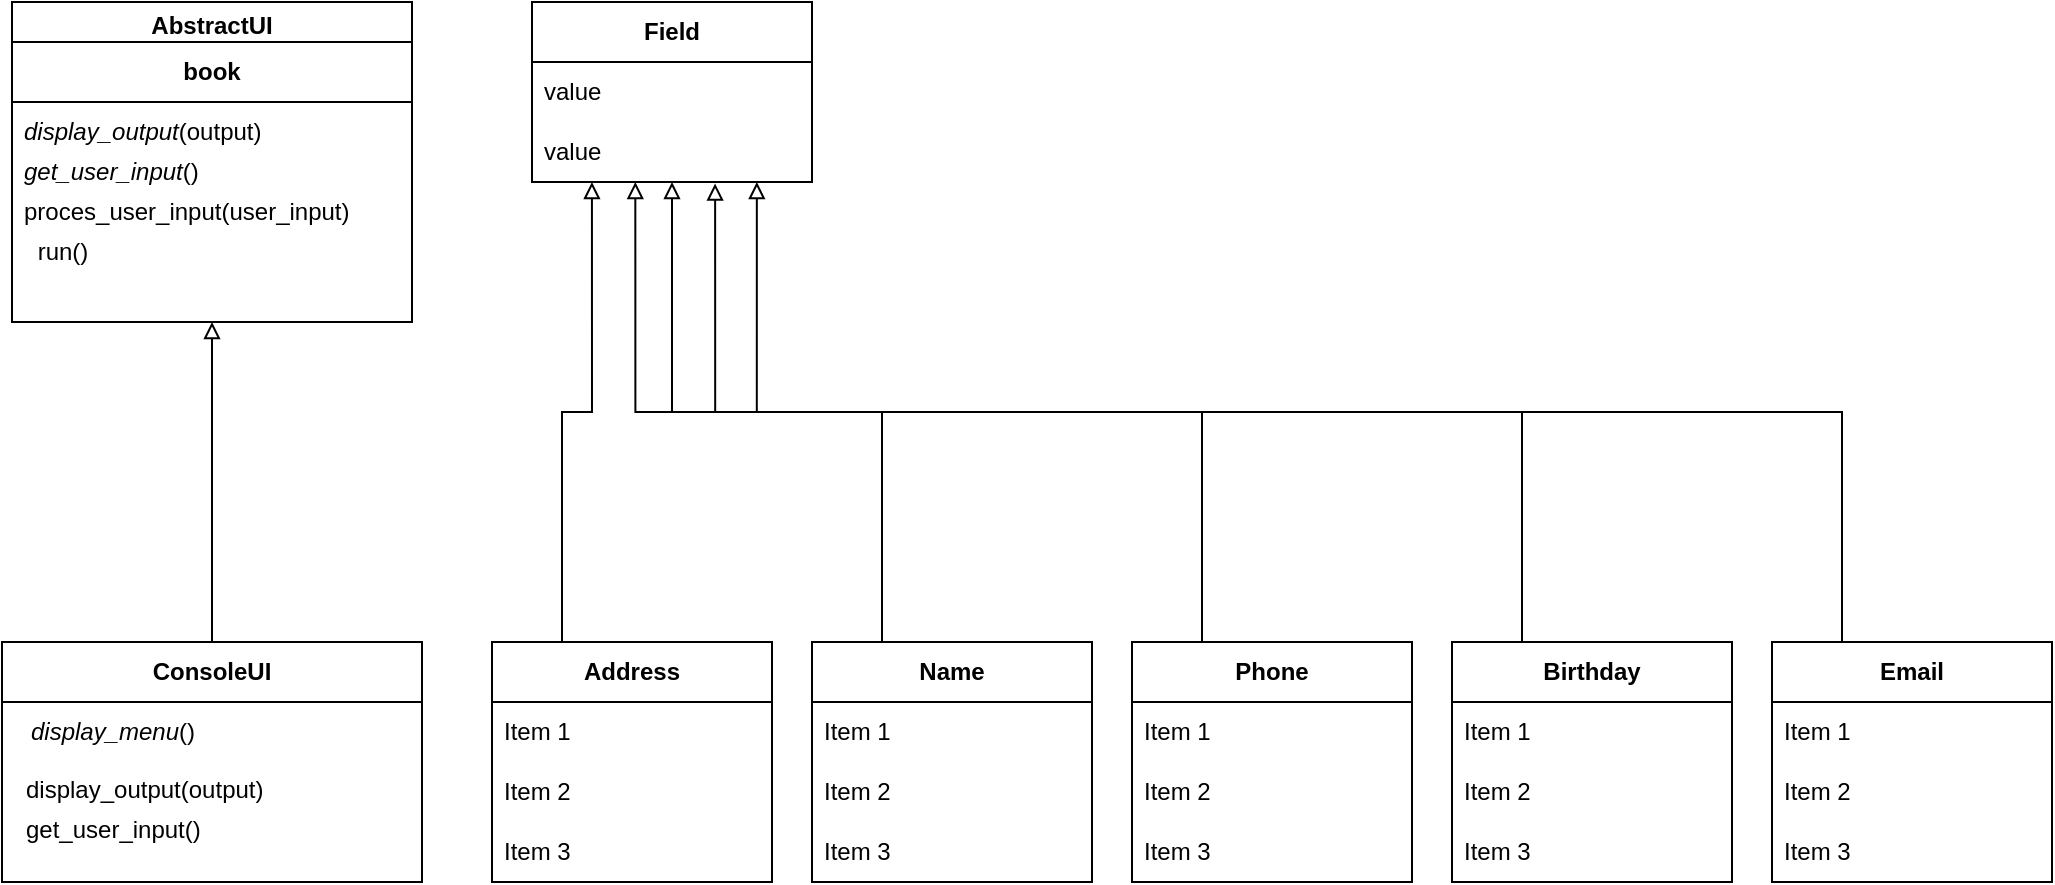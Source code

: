 <mxfile version="21.6.8" type="github">
  <diagram name="Page-1" id="DGZIUKRMvxSlnWxIpZr6">
    <mxGraphModel dx="1050" dy="566" grid="1" gridSize="10" guides="1" tooltips="1" connect="1" arrows="1" fold="1" page="1" pageScale="1" pageWidth="827" pageHeight="1169" math="0" shadow="0">
      <root>
        <mxCell id="0" />
        <mxCell id="1" parent="0" />
        <mxCell id="DjTuysjP9Bc2iNwQ1-7_-207" value="" style="edgeStyle=orthogonalEdgeStyle;rounded=0;orthogonalLoop=1;jettySize=auto;html=1;entryX=0.5;entryY=1;entryDx=0;entryDy=0;endArrow=block;endFill=0;" edge="1" parent="1" source="DjTuysjP9Bc2iNwQ1-7_-199" target="DjTuysjP9Bc2iNwQ1-7_-192">
          <mxGeometry relative="1" as="geometry">
            <mxPoint x="140" y="300" as="targetPoint" />
          </mxGeometry>
        </mxCell>
        <mxCell id="DjTuysjP9Bc2iNwQ1-7_-192" value="&lt;b style=&quot;border-color: var(--border-color);&quot;&gt;AbstractUI&lt;/b&gt;" style="swimlane;whiteSpace=wrap;html=1;" vertex="1" parent="1">
          <mxGeometry x="40" y="120" width="200" height="160" as="geometry" />
        </mxCell>
        <mxCell id="DjTuysjP9Bc2iNwQ1-7_-182" value="&lt;b&gt;book&lt;/b&gt;" style="rounded=0;whiteSpace=wrap;html=1;" vertex="1" parent="DjTuysjP9Bc2iNwQ1-7_-192">
          <mxGeometry y="20" width="200" height="30" as="geometry" />
        </mxCell>
        <mxCell id="DjTuysjP9Bc2iNwQ1-7_-179" value="&lt;i&gt;display_output&lt;/i&gt;(output)" style="text;strokeColor=none;fillColor=none;align=left;verticalAlign=middle;spacingLeft=4;spacingRight=4;overflow=hidden;points=[[0,0.5],[1,0.5]];portConstraint=eastwest;rotatable=0;whiteSpace=wrap;html=1;" vertex="1" parent="DjTuysjP9Bc2iNwQ1-7_-192">
          <mxGeometry y="50" width="200" height="30" as="geometry" />
        </mxCell>
        <mxCell id="DjTuysjP9Bc2iNwQ1-7_-180" value="&lt;i&gt;get_user_input&lt;/i&gt;()" style="text;strokeColor=none;fillColor=none;align=left;verticalAlign=middle;spacingLeft=4;spacingRight=4;overflow=hidden;points=[[0,0.5],[1,0.5]];portConstraint=eastwest;rotatable=0;whiteSpace=wrap;html=1;rotation=0;" vertex="1" parent="DjTuysjP9Bc2iNwQ1-7_-192">
          <mxGeometry y="70" width="200" height="30" as="geometry" />
        </mxCell>
        <mxCell id="DjTuysjP9Bc2iNwQ1-7_-181" value="proces_user_input(user_input)" style="text;strokeColor=none;fillColor=none;align=left;verticalAlign=middle;spacingLeft=4;spacingRight=4;overflow=hidden;points=[[0,0.5],[1,0.5]];portConstraint=eastwest;rotatable=0;whiteSpace=wrap;html=1;" vertex="1" parent="DjTuysjP9Bc2iNwQ1-7_-192">
          <mxGeometry y="90" width="200" height="30" as="geometry" />
        </mxCell>
        <mxCell id="DjTuysjP9Bc2iNwQ1-7_-198" value="run()" style="text;html=1;align=center;verticalAlign=middle;resizable=0;points=[];autosize=1;strokeColor=none;fillColor=none;" vertex="1" parent="DjTuysjP9Bc2iNwQ1-7_-192">
          <mxGeometry y="110" width="50" height="30" as="geometry" />
        </mxCell>
        <mxCell id="DjTuysjP9Bc2iNwQ1-7_-199" value="ConsoleUI" style="swimlane;whiteSpace=wrap;html=1;startSize=30;" vertex="1" parent="1">
          <mxGeometry x="35" y="440" width="210" height="120" as="geometry" />
        </mxCell>
        <mxCell id="DjTuysjP9Bc2iNwQ1-7_-201" value="&lt;i&gt;display_menu&lt;/i&gt;()" style="text;html=1;align=center;verticalAlign=middle;resizable=0;points=[];autosize=1;strokeColor=none;fillColor=none;" vertex="1" parent="DjTuysjP9Bc2iNwQ1-7_-199">
          <mxGeometry y="30" width="110" height="30" as="geometry" />
        </mxCell>
        <mxCell id="DjTuysjP9Bc2iNwQ1-7_-202" value="display_output(output)" style="text;whiteSpace=wrap;html=1;" vertex="1" parent="DjTuysjP9Bc2iNwQ1-7_-199">
          <mxGeometry x="10" y="60" width="150" height="40" as="geometry" />
        </mxCell>
        <mxCell id="DjTuysjP9Bc2iNwQ1-7_-203" value="get_user_input()" style="text;whiteSpace=wrap;html=1;" vertex="1" parent="DjTuysjP9Bc2iNwQ1-7_-199">
          <mxGeometry x="10" y="80" width="120" height="40" as="geometry" />
        </mxCell>
        <mxCell id="DjTuysjP9Bc2iNwQ1-7_-208" value="&lt;b&gt;Field&lt;/b&gt;" style="swimlane;fontStyle=0;childLayout=stackLayout;horizontal=1;startSize=30;horizontalStack=0;resizeParent=1;resizeParentMax=0;resizeLast=0;collapsible=1;marginBottom=0;whiteSpace=wrap;html=1;" vertex="1" parent="1">
          <mxGeometry x="300" y="120" width="140" height="90" as="geometry" />
        </mxCell>
        <mxCell id="DjTuysjP9Bc2iNwQ1-7_-209" value="value" style="text;strokeColor=none;fillColor=none;align=left;verticalAlign=middle;spacingLeft=4;spacingRight=4;overflow=hidden;points=[[0,0.5],[1,0.5]];portConstraint=eastwest;rotatable=0;whiteSpace=wrap;html=1;" vertex="1" parent="DjTuysjP9Bc2iNwQ1-7_-208">
          <mxGeometry y="30" width="140" height="30" as="geometry" />
        </mxCell>
        <mxCell id="DjTuysjP9Bc2iNwQ1-7_-210" value="value" style="text;strokeColor=none;fillColor=none;align=left;verticalAlign=middle;spacingLeft=4;spacingRight=4;overflow=hidden;points=[[0,0.5],[1,0.5]];portConstraint=eastwest;rotatable=0;whiteSpace=wrap;html=1;" vertex="1" parent="DjTuysjP9Bc2iNwQ1-7_-208">
          <mxGeometry y="60" width="140" height="30" as="geometry" />
        </mxCell>
        <mxCell id="DjTuysjP9Bc2iNwQ1-7_-233" style="edgeStyle=orthogonalEdgeStyle;rounded=0;orthogonalLoop=1;jettySize=auto;html=1;exitX=0.25;exitY=0;exitDx=0;exitDy=0;entryX=0.214;entryY=1;entryDx=0;entryDy=0;entryPerimeter=0;endArrow=block;endFill=0;" edge="1" parent="1" source="DjTuysjP9Bc2iNwQ1-7_-213" target="DjTuysjP9Bc2iNwQ1-7_-210">
          <mxGeometry relative="1" as="geometry" />
        </mxCell>
        <mxCell id="DjTuysjP9Bc2iNwQ1-7_-213" value="&lt;b&gt;Address&lt;/b&gt;" style="swimlane;fontStyle=0;childLayout=stackLayout;horizontal=1;startSize=30;horizontalStack=0;resizeParent=1;resizeParentMax=0;resizeLast=0;collapsible=1;marginBottom=0;whiteSpace=wrap;html=1;" vertex="1" parent="1">
          <mxGeometry x="280" y="440" width="140" height="120" as="geometry" />
        </mxCell>
        <mxCell id="DjTuysjP9Bc2iNwQ1-7_-214" value="Item 1" style="text;strokeColor=none;fillColor=none;align=left;verticalAlign=middle;spacingLeft=4;spacingRight=4;overflow=hidden;points=[[0,0.5],[1,0.5]];portConstraint=eastwest;rotatable=0;whiteSpace=wrap;html=1;" vertex="1" parent="DjTuysjP9Bc2iNwQ1-7_-213">
          <mxGeometry y="30" width="140" height="30" as="geometry" />
        </mxCell>
        <mxCell id="DjTuysjP9Bc2iNwQ1-7_-215" value="Item 2" style="text;strokeColor=none;fillColor=none;align=left;verticalAlign=middle;spacingLeft=4;spacingRight=4;overflow=hidden;points=[[0,0.5],[1,0.5]];portConstraint=eastwest;rotatable=0;whiteSpace=wrap;html=1;" vertex="1" parent="DjTuysjP9Bc2iNwQ1-7_-213">
          <mxGeometry y="60" width="140" height="30" as="geometry" />
        </mxCell>
        <mxCell id="DjTuysjP9Bc2iNwQ1-7_-216" value="Item 3" style="text;strokeColor=none;fillColor=none;align=left;verticalAlign=middle;spacingLeft=4;spacingRight=4;overflow=hidden;points=[[0,0.5],[1,0.5]];portConstraint=eastwest;rotatable=0;whiteSpace=wrap;html=1;" vertex="1" parent="DjTuysjP9Bc2iNwQ1-7_-213">
          <mxGeometry y="90" width="140" height="30" as="geometry" />
        </mxCell>
        <mxCell id="DjTuysjP9Bc2iNwQ1-7_-234" style="edgeStyle=orthogonalEdgeStyle;rounded=0;orthogonalLoop=1;jettySize=auto;html=1;exitX=0.25;exitY=0;exitDx=0;exitDy=0;entryX=0.369;entryY=1;entryDx=0;entryDy=0;entryPerimeter=0;endArrow=block;endFill=0;" edge="1" parent="1" source="DjTuysjP9Bc2iNwQ1-7_-217" target="DjTuysjP9Bc2iNwQ1-7_-210">
          <mxGeometry relative="1" as="geometry" />
        </mxCell>
        <mxCell id="DjTuysjP9Bc2iNwQ1-7_-217" value="&lt;b&gt;Name&lt;/b&gt;" style="swimlane;fontStyle=0;childLayout=stackLayout;horizontal=1;startSize=30;horizontalStack=0;resizeParent=1;resizeParentMax=0;resizeLast=0;collapsible=1;marginBottom=0;whiteSpace=wrap;html=1;" vertex="1" parent="1">
          <mxGeometry x="440" y="440" width="140" height="120" as="geometry" />
        </mxCell>
        <mxCell id="DjTuysjP9Bc2iNwQ1-7_-218" value="Item 1" style="text;strokeColor=none;fillColor=none;align=left;verticalAlign=middle;spacingLeft=4;spacingRight=4;overflow=hidden;points=[[0,0.5],[1,0.5]];portConstraint=eastwest;rotatable=0;whiteSpace=wrap;html=1;" vertex="1" parent="DjTuysjP9Bc2iNwQ1-7_-217">
          <mxGeometry y="30" width="140" height="30" as="geometry" />
        </mxCell>
        <mxCell id="DjTuysjP9Bc2iNwQ1-7_-219" value="Item 2" style="text;strokeColor=none;fillColor=none;align=left;verticalAlign=middle;spacingLeft=4;spacingRight=4;overflow=hidden;points=[[0,0.5],[1,0.5]];portConstraint=eastwest;rotatable=0;whiteSpace=wrap;html=1;" vertex="1" parent="DjTuysjP9Bc2iNwQ1-7_-217">
          <mxGeometry y="60" width="140" height="30" as="geometry" />
        </mxCell>
        <mxCell id="DjTuysjP9Bc2iNwQ1-7_-220" value="Item 3" style="text;strokeColor=none;fillColor=none;align=left;verticalAlign=middle;spacingLeft=4;spacingRight=4;overflow=hidden;points=[[0,0.5],[1,0.5]];portConstraint=eastwest;rotatable=0;whiteSpace=wrap;html=1;" vertex="1" parent="DjTuysjP9Bc2iNwQ1-7_-217">
          <mxGeometry y="90" width="140" height="30" as="geometry" />
        </mxCell>
        <mxCell id="DjTuysjP9Bc2iNwQ1-7_-235" style="edgeStyle=orthogonalEdgeStyle;rounded=0;orthogonalLoop=1;jettySize=auto;html=1;exitX=0.25;exitY=0;exitDx=0;exitDy=0;entryX=0.5;entryY=1;entryDx=0;entryDy=0;entryPerimeter=0;endArrow=block;endFill=0;" edge="1" parent="1" source="DjTuysjP9Bc2iNwQ1-7_-221" target="DjTuysjP9Bc2iNwQ1-7_-210">
          <mxGeometry relative="1" as="geometry" />
        </mxCell>
        <mxCell id="DjTuysjP9Bc2iNwQ1-7_-221" value="&lt;b&gt;Phone&lt;/b&gt;" style="swimlane;fontStyle=0;childLayout=stackLayout;horizontal=1;startSize=30;horizontalStack=0;resizeParent=1;resizeParentMax=0;resizeLast=0;collapsible=1;marginBottom=0;whiteSpace=wrap;html=1;" vertex="1" parent="1">
          <mxGeometry x="600" y="440" width="140" height="120" as="geometry" />
        </mxCell>
        <mxCell id="DjTuysjP9Bc2iNwQ1-7_-222" value="Item 1" style="text;strokeColor=none;fillColor=none;align=left;verticalAlign=middle;spacingLeft=4;spacingRight=4;overflow=hidden;points=[[0,0.5],[1,0.5]];portConstraint=eastwest;rotatable=0;whiteSpace=wrap;html=1;" vertex="1" parent="DjTuysjP9Bc2iNwQ1-7_-221">
          <mxGeometry y="30" width="140" height="30" as="geometry" />
        </mxCell>
        <mxCell id="DjTuysjP9Bc2iNwQ1-7_-223" value="Item 2" style="text;strokeColor=none;fillColor=none;align=left;verticalAlign=middle;spacingLeft=4;spacingRight=4;overflow=hidden;points=[[0,0.5],[1,0.5]];portConstraint=eastwest;rotatable=0;whiteSpace=wrap;html=1;" vertex="1" parent="DjTuysjP9Bc2iNwQ1-7_-221">
          <mxGeometry y="60" width="140" height="30" as="geometry" />
        </mxCell>
        <mxCell id="DjTuysjP9Bc2iNwQ1-7_-224" value="Item 3" style="text;strokeColor=none;fillColor=none;align=left;verticalAlign=middle;spacingLeft=4;spacingRight=4;overflow=hidden;points=[[0,0.5],[1,0.5]];portConstraint=eastwest;rotatable=0;whiteSpace=wrap;html=1;" vertex="1" parent="DjTuysjP9Bc2iNwQ1-7_-221">
          <mxGeometry y="90" width="140" height="30" as="geometry" />
        </mxCell>
        <mxCell id="DjTuysjP9Bc2iNwQ1-7_-236" style="edgeStyle=orthogonalEdgeStyle;rounded=0;orthogonalLoop=1;jettySize=auto;html=1;exitX=0.25;exitY=0;exitDx=0;exitDy=0;entryX=0.654;entryY=1.027;entryDx=0;entryDy=0;entryPerimeter=0;endArrow=block;endFill=0;" edge="1" parent="1" source="DjTuysjP9Bc2iNwQ1-7_-225" target="DjTuysjP9Bc2iNwQ1-7_-210">
          <mxGeometry relative="1" as="geometry" />
        </mxCell>
        <mxCell id="DjTuysjP9Bc2iNwQ1-7_-225" value="&lt;b&gt;Birthday&lt;/b&gt;" style="swimlane;fontStyle=0;childLayout=stackLayout;horizontal=1;startSize=30;horizontalStack=0;resizeParent=1;resizeParentMax=0;resizeLast=0;collapsible=1;marginBottom=0;whiteSpace=wrap;html=1;" vertex="1" parent="1">
          <mxGeometry x="760" y="440" width="140" height="120" as="geometry" />
        </mxCell>
        <mxCell id="DjTuysjP9Bc2iNwQ1-7_-226" value="Item 1" style="text;strokeColor=none;fillColor=none;align=left;verticalAlign=middle;spacingLeft=4;spacingRight=4;overflow=hidden;points=[[0,0.5],[1,0.5]];portConstraint=eastwest;rotatable=0;whiteSpace=wrap;html=1;" vertex="1" parent="DjTuysjP9Bc2iNwQ1-7_-225">
          <mxGeometry y="30" width="140" height="30" as="geometry" />
        </mxCell>
        <mxCell id="DjTuysjP9Bc2iNwQ1-7_-227" value="Item 2" style="text;strokeColor=none;fillColor=none;align=left;verticalAlign=middle;spacingLeft=4;spacingRight=4;overflow=hidden;points=[[0,0.5],[1,0.5]];portConstraint=eastwest;rotatable=0;whiteSpace=wrap;html=1;" vertex="1" parent="DjTuysjP9Bc2iNwQ1-7_-225">
          <mxGeometry y="60" width="140" height="30" as="geometry" />
        </mxCell>
        <mxCell id="DjTuysjP9Bc2iNwQ1-7_-228" value="Item 3" style="text;strokeColor=none;fillColor=none;align=left;verticalAlign=middle;spacingLeft=4;spacingRight=4;overflow=hidden;points=[[0,0.5],[1,0.5]];portConstraint=eastwest;rotatable=0;whiteSpace=wrap;html=1;" vertex="1" parent="DjTuysjP9Bc2iNwQ1-7_-225">
          <mxGeometry y="90" width="140" height="30" as="geometry" />
        </mxCell>
        <mxCell id="DjTuysjP9Bc2iNwQ1-7_-237" style="edgeStyle=orthogonalEdgeStyle;rounded=0;orthogonalLoop=1;jettySize=auto;html=1;exitX=0.25;exitY=0;exitDx=0;exitDy=0;entryX=0.803;entryY=1;entryDx=0;entryDy=0;entryPerimeter=0;endArrow=block;endFill=0;" edge="1" parent="1" source="DjTuysjP9Bc2iNwQ1-7_-229" target="DjTuysjP9Bc2iNwQ1-7_-210">
          <mxGeometry relative="1" as="geometry" />
        </mxCell>
        <mxCell id="DjTuysjP9Bc2iNwQ1-7_-229" value="&lt;b&gt;Email&lt;/b&gt;" style="swimlane;fontStyle=0;childLayout=stackLayout;horizontal=1;startSize=30;horizontalStack=0;resizeParent=1;resizeParentMax=0;resizeLast=0;collapsible=1;marginBottom=0;whiteSpace=wrap;html=1;" vertex="1" parent="1">
          <mxGeometry x="920" y="440" width="140" height="120" as="geometry" />
        </mxCell>
        <mxCell id="DjTuysjP9Bc2iNwQ1-7_-230" value="Item 1" style="text;strokeColor=none;fillColor=none;align=left;verticalAlign=middle;spacingLeft=4;spacingRight=4;overflow=hidden;points=[[0,0.5],[1,0.5]];portConstraint=eastwest;rotatable=0;whiteSpace=wrap;html=1;" vertex="1" parent="DjTuysjP9Bc2iNwQ1-7_-229">
          <mxGeometry y="30" width="140" height="30" as="geometry" />
        </mxCell>
        <mxCell id="DjTuysjP9Bc2iNwQ1-7_-231" value="Item 2" style="text;strokeColor=none;fillColor=none;align=left;verticalAlign=middle;spacingLeft=4;spacingRight=4;overflow=hidden;points=[[0,0.5],[1,0.5]];portConstraint=eastwest;rotatable=0;whiteSpace=wrap;html=1;" vertex="1" parent="DjTuysjP9Bc2iNwQ1-7_-229">
          <mxGeometry y="60" width="140" height="30" as="geometry" />
        </mxCell>
        <mxCell id="DjTuysjP9Bc2iNwQ1-7_-232" value="Item 3" style="text;strokeColor=none;fillColor=none;align=left;verticalAlign=middle;spacingLeft=4;spacingRight=4;overflow=hidden;points=[[0,0.5],[1,0.5]];portConstraint=eastwest;rotatable=0;whiteSpace=wrap;html=1;" vertex="1" parent="DjTuysjP9Bc2iNwQ1-7_-229">
          <mxGeometry y="90" width="140" height="30" as="geometry" />
        </mxCell>
      </root>
    </mxGraphModel>
  </diagram>
</mxfile>
